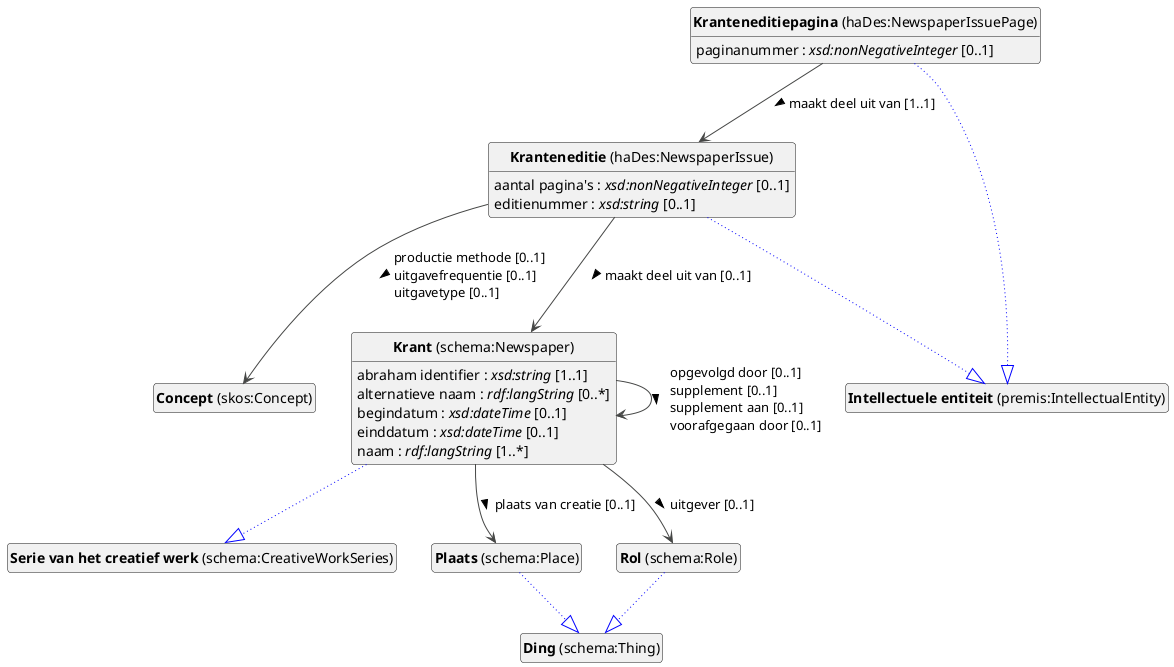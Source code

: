 @startuml
!theme vibrant
skinparam classFontSize 14
!define LIGHTORANGE
skinparam componentStyle uml2
skinparam wrapMessageWidth 1000
skinparam wrapWidth 1000
' skinparam ArrowColor #Maroon
' Remove shadows
skinparam shadowing false
'skinparam linetype polyline
skinparam ArrowMessageAlignment left
top to bottom direction


class "<b>Concept</b> (skos:Concept)" as skos_Concept [[../../terms/nl#skos%3AConcept]]
class "<b>Krant</b> (schema:Newspaper)" as schema_Newspaper [[#schema%3ANewspaper]]
class "<b>Serie van het creatief werk</b> (schema:CreativeWorkSeries)" as schema_CreativeWorkSeries [[#schema%3ACreativeWorkSeries]]
class "<b>Kranteneditie</b> (haDes:NewspaperIssue)" as haDes_NewspaperIssue [[#haDes%3ANewspaperIssue]]
class "<b>Intellectuele entiteit</b> (premis:IntellectualEntity)" as premis_IntellectualEntity [[#premis%3AIntellectualEntity]]
class "<b>Kranteneditiepagina</b> (haDes:NewspaperIssuePage)" as haDes_NewspaperIssuePage [[#haDes%3ANewspaperIssuePage]]
class "<b>Intellectuele entiteit</b> (premis:IntellectualEntity)" as premis_IntellectualEntity [[#premis%3AIntellectualEntity]]
class "<b>Plaats</b> (schema:Place)" as schema_Place [[../../description/nl#schema%3APlace]]
class "<b>Ding</b> (schema:Thing)" as schema_Thing [[#schema%3AThing]]
class "<b>Rol</b> (schema:Role)" as schema_Role [[../../description/nl#schema%3ARole]]
class "<b>Ding</b> (schema:Thing)" as schema_Thing [[#schema%3AThing]]



schema_Newspaper --|> schema_CreativeWorkSeries #blue;line.dotted;text:blue

schema_Newspaper : abraham identifier : <i>xsd:string</i> [1..1]
schema_Newspaper : alternatieve naam : <i>rdf:langString</i> [0..*]
schema_Newspaper : begindatum : <i>xsd:dateTime</i> [0..1]
schema_Newspaper : einddatum : <i>xsd:dateTime</i> [0..1]
schema_Newspaper : naam : <i>rdf:langString</i> [1..*]

schema_Newspaper --> schema_Newspaper :opgevolgd door [0..1]  \lsupplement [0..1]  \lsupplement aan [0..1]  \lvoorafgegaan door [0..1]  > 
schema_Newspaper --> schema_Place :plaats van creatie [0..1]  > 
schema_Newspaper --> schema_Role :uitgever [0..1]  > 



haDes_NewspaperIssue --|> premis_IntellectualEntity #blue;line.dotted;text:blue

haDes_NewspaperIssue : aantal pagina's : <i>xsd:nonNegativeInteger</i> [0..1]
haDes_NewspaperIssue : editienummer : <i>xsd:string</i> [0..1]
haDes_NewspaperIssue --> schema_Newspaper :maakt deel uit van [0..1]  > 
haDes_NewspaperIssue --> skos_Concept :productie methode [0..1]  \luitgavefrequentie [0..1]  \luitgavetype [0..1]  > 



haDes_NewspaperIssuePage --|> premis_IntellectualEntity #blue;line.dotted;text:blue

haDes_NewspaperIssuePage : paginanummer : <i>xsd:nonNegativeInteger</i> [0..1]
haDes_NewspaperIssuePage --> haDes_NewspaperIssue :maakt deel uit van [1..1]  > 


schema_Place --|> schema_Thing #blue;line.dotted;text:blue


schema_Role --|> schema_Thing #blue;line.dotted;text:blue



hide circle
hide methods
hide empty members
@enduml



